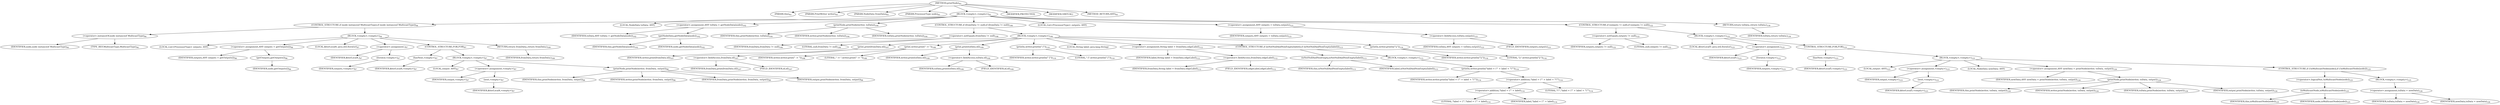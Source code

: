 digraph "printNode" {  
"232" [label = <(METHOD,printNode)<SUB>93</SUB>> ]
"14" [label = <(PARAM,this)<SUB>93</SUB>> ]
"233" [label = <(PARAM,PrintWriter writer)<SUB>93</SUB>> ]
"234" [label = <(PARAM,NodeData fromData)<SUB>93</SUB>> ]
"235" [label = <(PARAM,ProcessorType node)<SUB>93</SUB>> ]
"236" [label = <(BLOCK,&lt;empty&gt;,&lt;empty&gt;)<SUB>93</SUB>> ]
"237" [label = <(CONTROL_STRUCTURE,if (node instanceof MulticastType),if (node instanceof MulticastType))<SUB>94</SUB>> ]
"238" [label = <(&lt;operator&gt;.instanceOf,node instanceof MulticastType)<SUB>94</SUB>> ]
"239" [label = <(IDENTIFIER,node,node instanceof MulticastType)<SUB>94</SUB>> ]
"240" [label = <(TYPE_REF,MulticastType,MulticastType)<SUB>94</SUB>> ]
"241" [label = <(BLOCK,&lt;empty&gt;,&lt;empty&gt;)<SUB>94</SUB>> ]
"242" [label = <(LOCAL,List&lt;ProcessorType&gt; outputs: ANY)> ]
"243" [label = <(&lt;operator&gt;.assignment,ANY outputs = getOutputs())<SUB>96</SUB>> ]
"244" [label = <(IDENTIFIER,outputs,ANY outputs = getOutputs())<SUB>96</SUB>> ]
"245" [label = <(getOutputs,getOutputs())<SUB>96</SUB>> ]
"246" [label = <(IDENTIFIER,node,getOutputs())<SUB>96</SUB>> ]
"247" [label = <(LOCAL,$iterLocal4: java.util.Iterator)<SUB>97</SUB>> ]
"248" [label = <(&lt;operator&gt;.assignment,)<SUB>97</SUB>> ]
"249" [label = <(IDENTIFIER,$iterLocal4,)<SUB>97</SUB>> ]
"250" [label = <(iterator,&lt;empty&gt;)<SUB>97</SUB>> ]
"251" [label = <(IDENTIFIER,outputs,&lt;empty&gt;)<SUB>97</SUB>> ]
"252" [label = <(CONTROL_STRUCTURE,FOR,FOR)<SUB>97</SUB>> ]
"253" [label = <(hasNext,&lt;empty&gt;)<SUB>97</SUB>> ]
"254" [label = <(IDENTIFIER,$iterLocal4,&lt;empty&gt;)<SUB>97</SUB>> ]
"255" [label = <(BLOCK,&lt;empty&gt;,&lt;empty&gt;)<SUB>97</SUB>> ]
"256" [label = <(LOCAL,output: ANY)<SUB>97</SUB>> ]
"257" [label = <(&lt;operator&gt;.assignment,&lt;empty&gt;)<SUB>97</SUB>> ]
"258" [label = <(IDENTIFIER,output,&lt;empty&gt;)<SUB>97</SUB>> ]
"259" [label = <(next,&lt;empty&gt;)<SUB>97</SUB>> ]
"260" [label = <(IDENTIFIER,$iterLocal4,&lt;empty&gt;)<SUB>97</SUB>> ]
"261" [label = <(printNode,printNode(writer, fromData, output))<SUB>98</SUB>> ]
"13" [label = <(IDENTIFIER,this,printNode(writer, fromData, output))<SUB>98</SUB>> ]
"262" [label = <(IDENTIFIER,writer,printNode(writer, fromData, output))<SUB>98</SUB>> ]
"263" [label = <(IDENTIFIER,fromData,printNode(writer, fromData, output))<SUB>98</SUB>> ]
"264" [label = <(IDENTIFIER,output,printNode(writer, fromData, output))<SUB>98</SUB>> ]
"265" [label = <(RETURN,return fromData;,return fromData;)<SUB>100</SUB>> ]
"266" [label = <(IDENTIFIER,fromData,return fromData;)<SUB>100</SUB>> ]
"267" [label = <(LOCAL,NodeData toData: ANY)> ]
"268" [label = <(&lt;operator&gt;.assignment,ANY toData = getNodeData(node))<SUB>102</SUB>> ]
"269" [label = <(IDENTIFIER,toData,ANY toData = getNodeData(node))<SUB>102</SUB>> ]
"270" [label = <(getNodeData,getNodeData(node))<SUB>102</SUB>> ]
"15" [label = <(IDENTIFIER,this,getNodeData(node))<SUB>102</SUB>> ]
"271" [label = <(IDENTIFIER,node,getNodeData(node))<SUB>102</SUB>> ]
"272" [label = <(printNode,printNode(writer, toData))<SUB>104</SUB>> ]
"16" [label = <(IDENTIFIER,this,printNode(writer, toData))<SUB>104</SUB>> ]
"273" [label = <(IDENTIFIER,writer,printNode(writer, toData))<SUB>104</SUB>> ]
"274" [label = <(IDENTIFIER,toData,printNode(writer, toData))<SUB>104</SUB>> ]
"275" [label = <(CONTROL_STRUCTURE,if (fromData != null),if (fromData != null))<SUB>106</SUB>> ]
"276" [label = <(&lt;operator&gt;.notEquals,fromData != null)<SUB>106</SUB>> ]
"277" [label = <(IDENTIFIER,fromData,fromData != null)<SUB>106</SUB>> ]
"278" [label = <(LITERAL,null,fromData != null)<SUB>106</SUB>> ]
"279" [label = <(BLOCK,&lt;empty&gt;,&lt;empty&gt;)<SUB>106</SUB>> ]
"280" [label = <(print,print(fromData.id))<SUB>107</SUB>> ]
"281" [label = <(IDENTIFIER,writer,print(fromData.id))<SUB>107</SUB>> ]
"282" [label = <(&lt;operator&gt;.fieldAccess,fromData.id)<SUB>107</SUB>> ]
"283" [label = <(IDENTIFIER,fromData,print(fromData.id))<SUB>107</SUB>> ]
"284" [label = <(FIELD_IDENTIFIER,id,id)<SUB>107</SUB>> ]
"285" [label = <(print,writer.print(&quot; -&gt; &quot;))<SUB>108</SUB>> ]
"286" [label = <(IDENTIFIER,writer,writer.print(&quot; -&gt; &quot;))<SUB>108</SUB>> ]
"287" [label = <(LITERAL,&quot; -&gt; &quot;,writer.print(&quot; -&gt; &quot;))<SUB>108</SUB>> ]
"288" [label = <(print,print(toData.id))<SUB>109</SUB>> ]
"289" [label = <(IDENTIFIER,writer,print(toData.id))<SUB>109</SUB>> ]
"290" [label = <(&lt;operator&gt;.fieldAccess,toData.id)<SUB>109</SUB>> ]
"291" [label = <(IDENTIFIER,toData,print(toData.id))<SUB>109</SUB>> ]
"292" [label = <(FIELD_IDENTIFIER,id,id)<SUB>109</SUB>> ]
"293" [label = <(println,writer.println(&quot; [&quot;))<SUB>110</SUB>> ]
"294" [label = <(IDENTIFIER,writer,writer.println(&quot; [&quot;))<SUB>110</SUB>> ]
"295" [label = <(LITERAL,&quot; [&quot;,writer.println(&quot; [&quot;))<SUB>110</SUB>> ]
"296" [label = <(LOCAL,String label: java.lang.String)> ]
"297" [label = <(&lt;operator&gt;.assignment,String label = fromData.edgeLabel)<SUB>112</SUB>> ]
"298" [label = <(IDENTIFIER,label,String label = fromData.edgeLabel)<SUB>112</SUB>> ]
"299" [label = <(&lt;operator&gt;.fieldAccess,fromData.edgeLabel)<SUB>112</SUB>> ]
"300" [label = <(IDENTIFIER,fromData,String label = fromData.edgeLabel)<SUB>112</SUB>> ]
"301" [label = <(FIELD_IDENTIFIER,edgeLabel,edgeLabel)<SUB>112</SUB>> ]
"302" [label = <(CONTROL_STRUCTURE,if (isNotNullAndNonEmpty(label)),if (isNotNullAndNonEmpty(label)))<SUB>113</SUB>> ]
"303" [label = <(isNotNullAndNonEmpty,isNotNullAndNonEmpty(label))<SUB>113</SUB>> ]
"17" [label = <(IDENTIFIER,this,isNotNullAndNonEmpty(label))<SUB>113</SUB>> ]
"304" [label = <(IDENTIFIER,label,isNotNullAndNonEmpty(label))<SUB>113</SUB>> ]
"305" [label = <(BLOCK,&lt;empty&gt;,&lt;empty&gt;)<SUB>113</SUB>> ]
"306" [label = <(println,writer.println(&quot;label = \&quot;&quot; + label + &quot;\&quot;&quot;))<SUB>114</SUB>> ]
"307" [label = <(IDENTIFIER,writer,writer.println(&quot;label = \&quot;&quot; + label + &quot;\&quot;&quot;))<SUB>114</SUB>> ]
"308" [label = <(&lt;operator&gt;.addition,&quot;label = \&quot;&quot; + label + &quot;\&quot;&quot;)<SUB>114</SUB>> ]
"309" [label = <(&lt;operator&gt;.addition,&quot;label = \&quot;&quot; + label)<SUB>114</SUB>> ]
"310" [label = <(LITERAL,&quot;label = \&quot;&quot;,&quot;label = \&quot;&quot; + label)<SUB>114</SUB>> ]
"311" [label = <(IDENTIFIER,label,&quot;label = \&quot;&quot; + label)<SUB>114</SUB>> ]
"312" [label = <(LITERAL,&quot;\&quot;&quot;,&quot;label = \&quot;&quot; + label + &quot;\&quot;&quot;)<SUB>114</SUB>> ]
"313" [label = <(println,writer.println(&quot;];&quot;))<SUB>116</SUB>> ]
"314" [label = <(IDENTIFIER,writer,writer.println(&quot;];&quot;))<SUB>116</SUB>> ]
"315" [label = <(LITERAL,&quot;];&quot;,writer.println(&quot;];&quot;))<SUB>116</SUB>> ]
"316" [label = <(LOCAL,List&lt;ProcessorType&gt; outputs: ANY)> ]
"317" [label = <(&lt;operator&gt;.assignment,ANY outputs = toData.outputs)<SUB>121</SUB>> ]
"318" [label = <(IDENTIFIER,outputs,ANY outputs = toData.outputs)<SUB>121</SUB>> ]
"319" [label = <(&lt;operator&gt;.fieldAccess,toData.outputs)<SUB>121</SUB>> ]
"320" [label = <(IDENTIFIER,toData,ANY outputs = toData.outputs)<SUB>121</SUB>> ]
"321" [label = <(FIELD_IDENTIFIER,outputs,outputs)<SUB>121</SUB>> ]
"322" [label = <(CONTROL_STRUCTURE,if (outputs != null),if (outputs != null))<SUB>122</SUB>> ]
"323" [label = <(&lt;operator&gt;.notEquals,outputs != null)<SUB>122</SUB>> ]
"324" [label = <(IDENTIFIER,outputs,outputs != null)<SUB>122</SUB>> ]
"325" [label = <(LITERAL,null,outputs != null)<SUB>122</SUB>> ]
"326" [label = <(BLOCK,&lt;empty&gt;,&lt;empty&gt;)<SUB>122</SUB>> ]
"327" [label = <(LOCAL,$iterLocal5: java.util.Iterator)<SUB>123</SUB>> ]
"328" [label = <(&lt;operator&gt;.assignment,)<SUB>123</SUB>> ]
"329" [label = <(IDENTIFIER,$iterLocal5,)<SUB>123</SUB>> ]
"330" [label = <(iterator,&lt;empty&gt;)<SUB>123</SUB>> ]
"331" [label = <(IDENTIFIER,outputs,&lt;empty&gt;)<SUB>123</SUB>> ]
"332" [label = <(CONTROL_STRUCTURE,FOR,FOR)<SUB>123</SUB>> ]
"333" [label = <(hasNext,&lt;empty&gt;)<SUB>123</SUB>> ]
"334" [label = <(IDENTIFIER,$iterLocal5,&lt;empty&gt;)<SUB>123</SUB>> ]
"335" [label = <(BLOCK,&lt;empty&gt;,&lt;empty&gt;)<SUB>123</SUB>> ]
"336" [label = <(LOCAL,output: ANY)<SUB>123</SUB>> ]
"337" [label = <(&lt;operator&gt;.assignment,&lt;empty&gt;)<SUB>123</SUB>> ]
"338" [label = <(IDENTIFIER,output,&lt;empty&gt;)<SUB>123</SUB>> ]
"339" [label = <(next,&lt;empty&gt;)<SUB>123</SUB>> ]
"340" [label = <(IDENTIFIER,$iterLocal5,&lt;empty&gt;)<SUB>123</SUB>> ]
"341" [label = <(LOCAL,NodeData newData: ANY)> ]
"342" [label = <(&lt;operator&gt;.assignment,ANY newData = printNode(writer, toData, output))<SUB>124</SUB>> ]
"343" [label = <(IDENTIFIER,newData,ANY newData = printNode(writer, toData, output))<SUB>124</SUB>> ]
"344" [label = <(printNode,printNode(writer, toData, output))<SUB>124</SUB>> ]
"18" [label = <(IDENTIFIER,this,printNode(writer, toData, output))<SUB>124</SUB>> ]
"345" [label = <(IDENTIFIER,writer,printNode(writer, toData, output))<SUB>124</SUB>> ]
"346" [label = <(IDENTIFIER,toData,printNode(writer, toData, output))<SUB>124</SUB>> ]
"347" [label = <(IDENTIFIER,output,printNode(writer, toData, output))<SUB>124</SUB>> ]
"348" [label = <(CONTROL_STRUCTURE,if (!isMulticastNode(node)),if (!isMulticastNode(node)))<SUB>125</SUB>> ]
"349" [label = <(&lt;operator&gt;.logicalNot,!isMulticastNode(node))<SUB>125</SUB>> ]
"350" [label = <(isMulticastNode,isMulticastNode(node))<SUB>125</SUB>> ]
"19" [label = <(IDENTIFIER,this,isMulticastNode(node))<SUB>125</SUB>> ]
"351" [label = <(IDENTIFIER,node,isMulticastNode(node))<SUB>125</SUB>> ]
"352" [label = <(BLOCK,&lt;empty&gt;,&lt;empty&gt;)<SUB>125</SUB>> ]
"353" [label = <(&lt;operator&gt;.assignment,toData = newData)<SUB>126</SUB>> ]
"354" [label = <(IDENTIFIER,toData,toData = newData)<SUB>126</SUB>> ]
"355" [label = <(IDENTIFIER,newData,toData = newData)<SUB>126</SUB>> ]
"356" [label = <(RETURN,return toData;,return toData;)<SUB>130</SUB>> ]
"357" [label = <(IDENTIFIER,toData,return toData;)<SUB>130</SUB>> ]
"358" [label = <(MODIFIER,PROTECTED)> ]
"359" [label = <(MODIFIER,VIRTUAL)> ]
"360" [label = <(METHOD_RETURN,ANY)<SUB>93</SUB>> ]
  "232" -> "14" 
  "232" -> "233" 
  "232" -> "234" 
  "232" -> "235" 
  "232" -> "236" 
  "232" -> "358" 
  "232" -> "359" 
  "232" -> "360" 
  "236" -> "237" 
  "236" -> "267" 
  "236" -> "268" 
  "236" -> "272" 
  "236" -> "275" 
  "236" -> "316" 
  "236" -> "317" 
  "236" -> "322" 
  "236" -> "356" 
  "237" -> "238" 
  "237" -> "241" 
  "238" -> "239" 
  "238" -> "240" 
  "241" -> "242" 
  "241" -> "243" 
  "241" -> "247" 
  "241" -> "248" 
  "241" -> "252" 
  "241" -> "265" 
  "243" -> "244" 
  "243" -> "245" 
  "245" -> "246" 
  "248" -> "249" 
  "248" -> "250" 
  "250" -> "251" 
  "252" -> "253" 
  "252" -> "255" 
  "253" -> "254" 
  "255" -> "256" 
  "255" -> "257" 
  "255" -> "261" 
  "257" -> "258" 
  "257" -> "259" 
  "259" -> "260" 
  "261" -> "13" 
  "261" -> "262" 
  "261" -> "263" 
  "261" -> "264" 
  "265" -> "266" 
  "268" -> "269" 
  "268" -> "270" 
  "270" -> "15" 
  "270" -> "271" 
  "272" -> "16" 
  "272" -> "273" 
  "272" -> "274" 
  "275" -> "276" 
  "275" -> "279" 
  "276" -> "277" 
  "276" -> "278" 
  "279" -> "280" 
  "279" -> "285" 
  "279" -> "288" 
  "279" -> "293" 
  "279" -> "296" 
  "279" -> "297" 
  "279" -> "302" 
  "279" -> "313" 
  "280" -> "281" 
  "280" -> "282" 
  "282" -> "283" 
  "282" -> "284" 
  "285" -> "286" 
  "285" -> "287" 
  "288" -> "289" 
  "288" -> "290" 
  "290" -> "291" 
  "290" -> "292" 
  "293" -> "294" 
  "293" -> "295" 
  "297" -> "298" 
  "297" -> "299" 
  "299" -> "300" 
  "299" -> "301" 
  "302" -> "303" 
  "302" -> "305" 
  "303" -> "17" 
  "303" -> "304" 
  "305" -> "306" 
  "306" -> "307" 
  "306" -> "308" 
  "308" -> "309" 
  "308" -> "312" 
  "309" -> "310" 
  "309" -> "311" 
  "313" -> "314" 
  "313" -> "315" 
  "317" -> "318" 
  "317" -> "319" 
  "319" -> "320" 
  "319" -> "321" 
  "322" -> "323" 
  "322" -> "326" 
  "323" -> "324" 
  "323" -> "325" 
  "326" -> "327" 
  "326" -> "328" 
  "326" -> "332" 
  "328" -> "329" 
  "328" -> "330" 
  "330" -> "331" 
  "332" -> "333" 
  "332" -> "335" 
  "333" -> "334" 
  "335" -> "336" 
  "335" -> "337" 
  "335" -> "341" 
  "335" -> "342" 
  "335" -> "348" 
  "337" -> "338" 
  "337" -> "339" 
  "339" -> "340" 
  "342" -> "343" 
  "342" -> "344" 
  "344" -> "18" 
  "344" -> "345" 
  "344" -> "346" 
  "344" -> "347" 
  "348" -> "349" 
  "348" -> "352" 
  "349" -> "350" 
  "350" -> "19" 
  "350" -> "351" 
  "352" -> "353" 
  "353" -> "354" 
  "353" -> "355" 
  "356" -> "357" 
}

